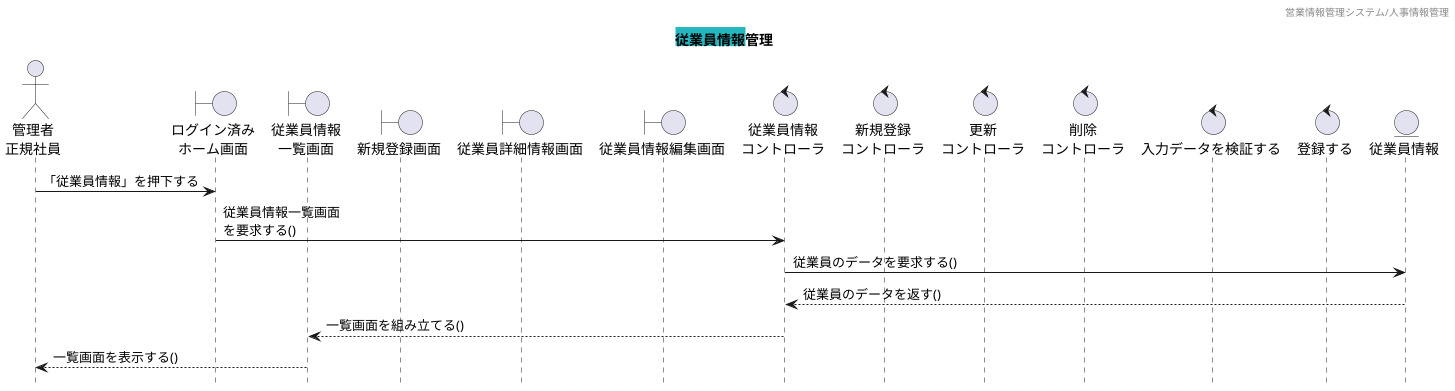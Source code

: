 @startuml シーケンス図

hide footbox
header 営業情報管理システム/人事情報管理
title <back:#25b7c0>従業員情報</back>管理

actor "管理者\n正規社員" as Act
boundary "ログイン済み\nホーム画面" as HomeSc
boundary "従業員情報\n一覧画面" as StaffListSc
boundary "新規登録画面" as RegiSc
boundary "従業員詳細情報画面" as StaffSc
boundary "従業員情報編集画面" as UpdateSc
control "従業員情報\nコントローラ" as StaffCl
control "新規登録\nコントローラ" as RegiCl
control "更新\nコントローラ" as UpdateCl
control "削除\nコントローラ" as DeleteCl
control "入力データを検証する" as JudgeCl

control "登録する" as Regi
entity "従業員情報" as StaffDB

Act -> HomeSc : 「従業員情報」を押下する
HomeSc -> StaffCl : 従業員情報一覧画面\nを要求する()
StaffCl -> StaffDB : 従業員のデータを要求する()
StaffCl <-- StaffDB : 従業員のデータを返す()
StaffListSc <-- StaffCl : 一覧画面を組み立てる()
Act <-- StaffListSc : 一覧画面を表示する()

@enduml
